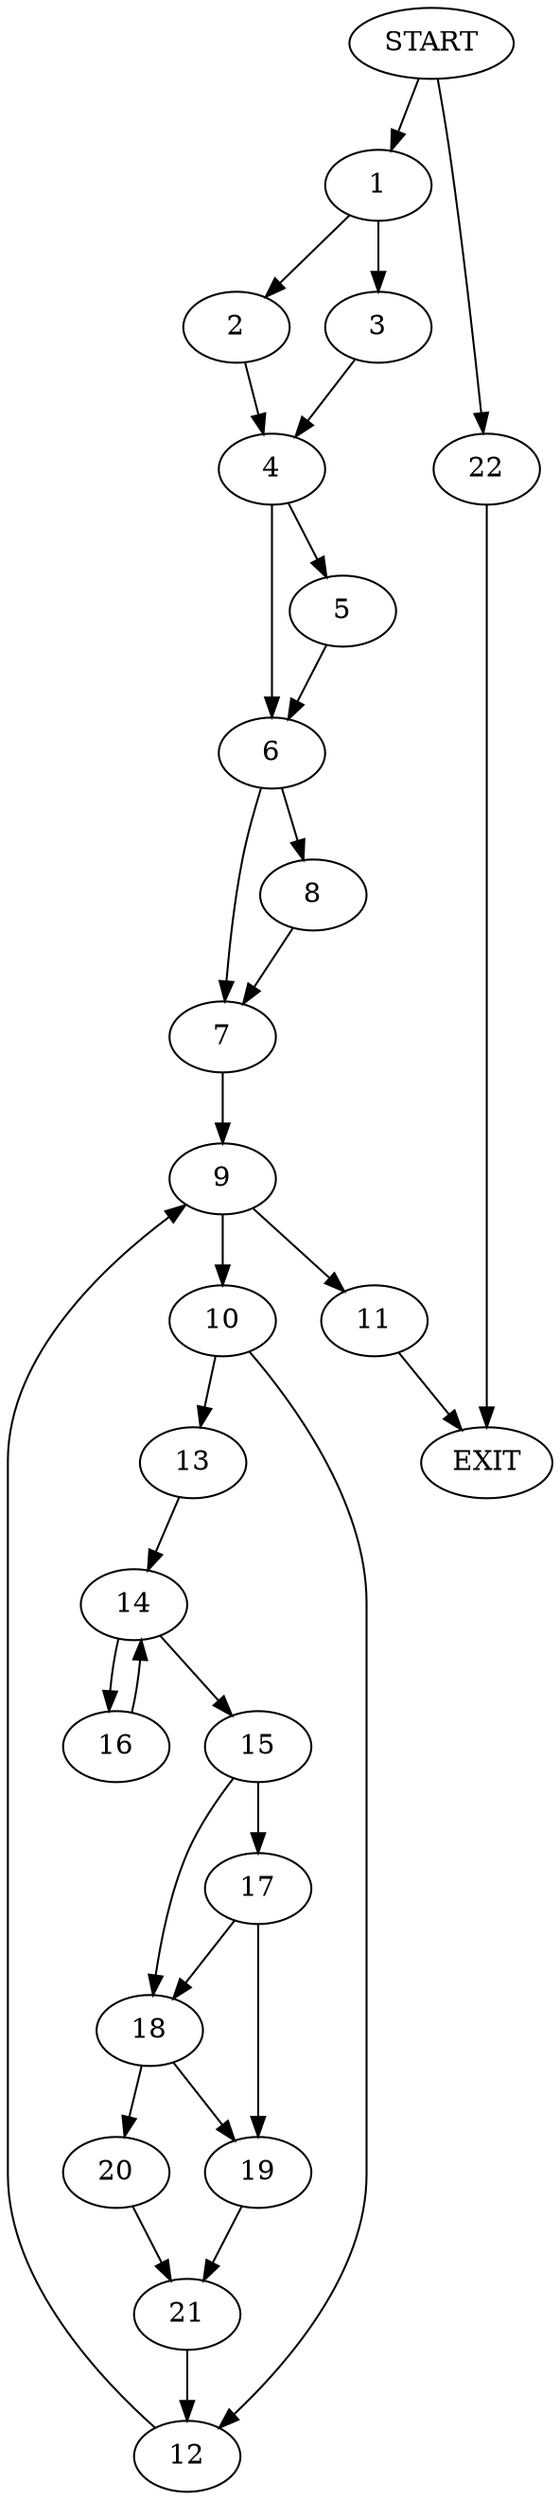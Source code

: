 digraph {
0 [label="START"]
23 [label="EXIT"]
0 -> 1
1 -> 2
1 -> 3
3 -> 4
2 -> 4
4 -> 5
4 -> 6
6 -> 7
6 -> 8
5 -> 6
7 -> 9
8 -> 7
9 -> 10
9 -> 11
11 -> 23
10 -> 12
10 -> 13
13 -> 14
12 -> 9
14 -> 15
14 -> 16
15 -> 17
15 -> 18
16 -> 14
17 -> 18
17 -> 19
18 -> 19
18 -> 20
19 -> 21
20 -> 21
21 -> 12
0 -> 22
22 -> 23
}
